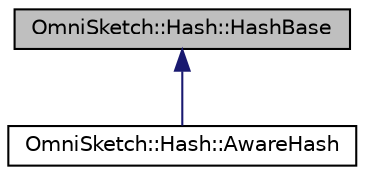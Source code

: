 digraph "OmniSketch::Hash::HashBase"
{
 // LATEX_PDF_SIZE
  edge [fontname="Helvetica",fontsize="10",labelfontname="Helvetica",labelfontsize="10"];
  node [fontname="Helvetica",fontsize="10",shape=record];
  Node1 [label="OmniSketch::Hash::HashBase",height=0.2,width=0.4,color="black", fillcolor="grey75", style="filled", fontcolor="black",tooltip="Base class for all hashing classes."];
  Node1 -> Node2 [dir="back",color="midnightblue",fontsize="10",style="solid",fontname="Helvetica"];
  Node2 [label="OmniSketch::Hash::AwareHash",height=0.2,width=0.4,color="black", fillcolor="white", style="filled",URL="$class_omni_sketch_1_1_hash_1_1_aware_hash.html",tooltip="Aware hash."];
}

